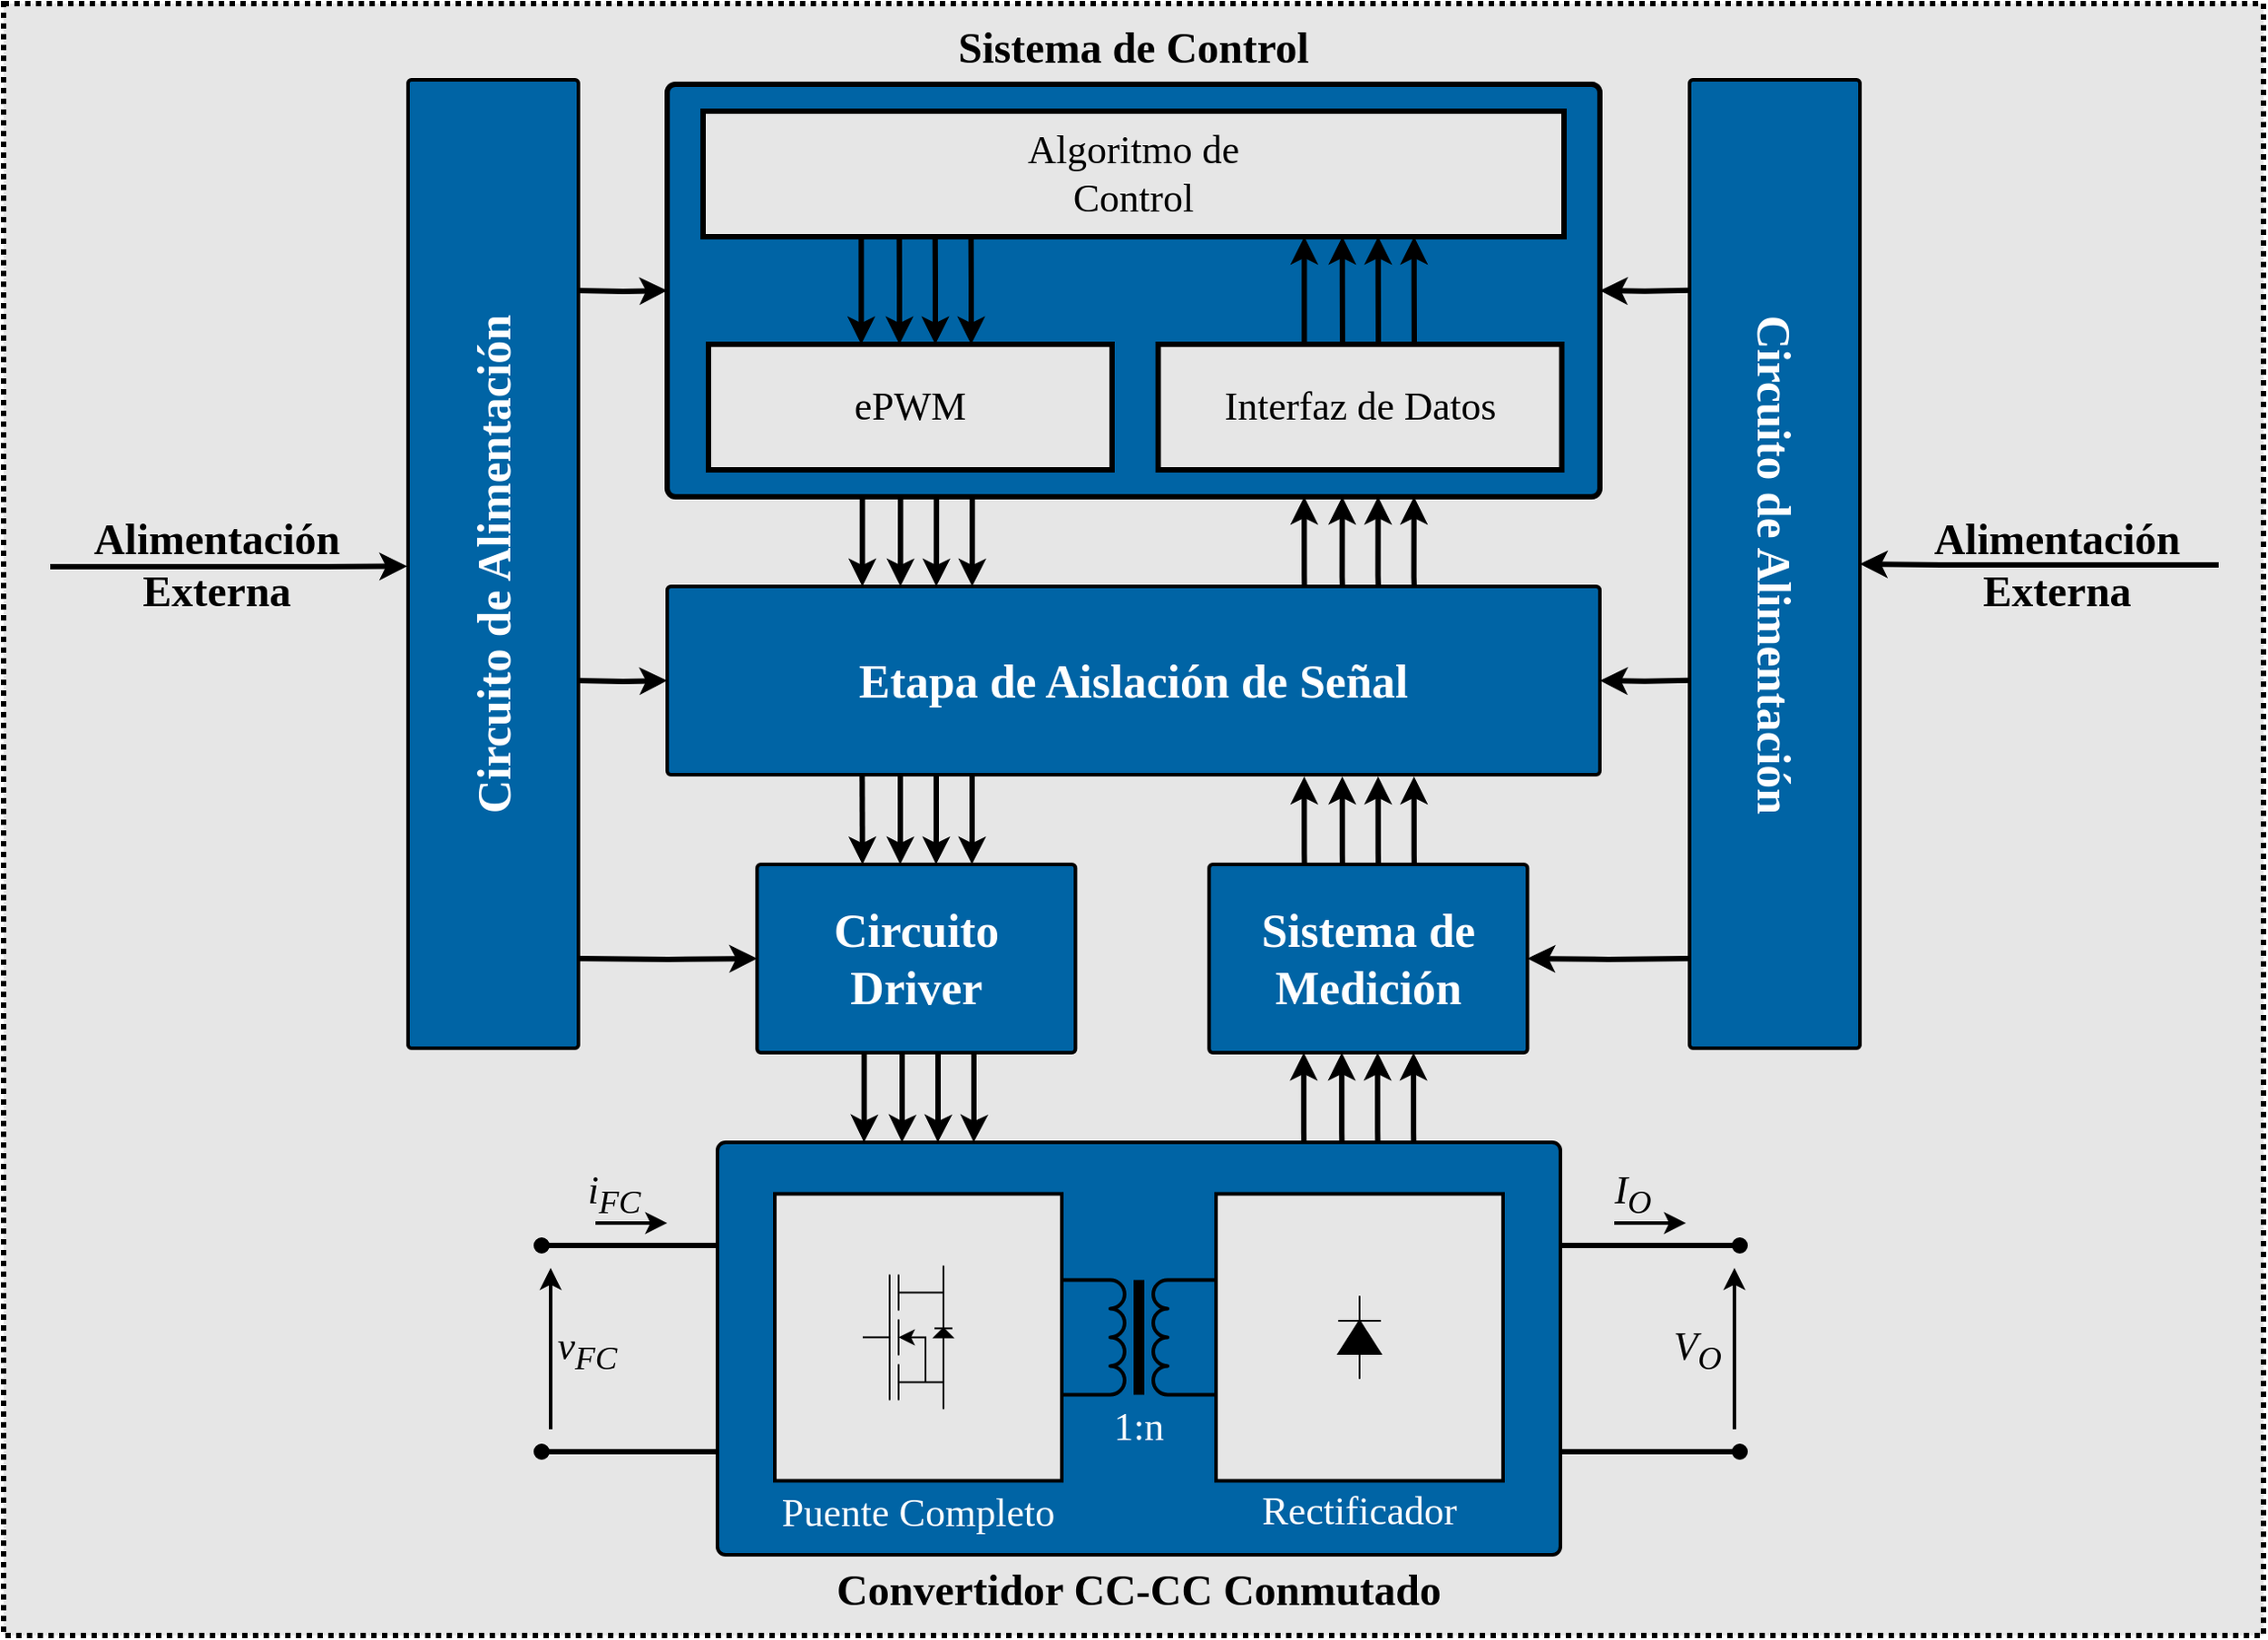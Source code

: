 <mxfile version="20.2.8" type="device"><diagram name="Page-1" id="90a13364-a465-7bf4-72fc-28e22215d7a0"><mxGraphModel dx="1673" dy="-728.5" grid="1" gridSize="5" guides="1" tooltips="1" connect="1" arrows="1" fold="1" page="1" pageScale="1.5" pageWidth="1654" pageHeight="1169" background="none" math="0" shadow="0"><root><mxCell id="0" style=";html=1;"/><mxCell id="1" style=";html=1;" parent="0"/><mxCell id="OMc4kfVlx4QcvpjEeBmB-1" value="" style="rounded=0;whiteSpace=wrap;html=1;shadow=0;fontFamily=CMU Serif;fontSize=18;fontColor=#000000;strokeColor=#000000;strokeWidth=3;fillColor=#E6E6E6;dashed=1;dashPattern=1 1;" vertex="1" parent="1"><mxGeometry x="820" y="2465" width="1260" height="910" as="geometry"/></mxCell><mxCell id="BAVr80Goyvq46iuo-Lnr-151" style="edgeStyle=orthogonalEdgeStyle;rounded=0;orthogonalLoop=1;jettySize=auto;html=1;exitX=0.5;exitY=1;exitDx=0;exitDy=0;strokeWidth=3;endArrow=none;endFill=0;startArrow=classic;startFill=1;" parent="1" edge="1"><mxGeometry relative="1" as="geometry"><mxPoint x="1566.47" y="2945.0" as="targetPoint"/><mxPoint x="1566.36" y="2896" as="sourcePoint"/><Array as="points"><mxPoint x="1566.36" y="2939.81"/><mxPoint x="1566.36" y="2939.81"/></Array></mxGeometry></mxCell><mxCell id="BAVr80Goyvq46iuo-Lnr-152" style="edgeStyle=orthogonalEdgeStyle;rounded=0;orthogonalLoop=1;jettySize=auto;html=1;exitX=0.5;exitY=1;exitDx=0;exitDy=0;strokeWidth=3;endArrow=none;endFill=0;startArrow=classic;startFill=1;" parent="1" edge="1"><mxGeometry relative="1" as="geometry"><mxPoint x="1606.47" y="2945.0" as="targetPoint"/><mxPoint x="1606.36" y="2896" as="sourcePoint"/><Array as="points"><mxPoint x="1606.36" y="2939.81"/><mxPoint x="1606.36" y="2939.81"/></Array></mxGeometry></mxCell><mxCell id="BAVr80Goyvq46iuo-Lnr-153" style="edgeStyle=orthogonalEdgeStyle;rounded=0;orthogonalLoop=1;jettySize=auto;html=1;exitX=0.5;exitY=1;exitDx=0;exitDy=0;strokeWidth=3;endArrow=none;endFill=0;startArrow=classic;startFill=1;" parent="1" edge="1"><mxGeometry relative="1" as="geometry"><mxPoint x="1586.47" y="2945.0" as="targetPoint"/><mxPoint x="1586.36" y="2896" as="sourcePoint"/><Array as="points"><mxPoint x="1586.36" y="2939"/><mxPoint x="1586.36" y="2939"/></Array></mxGeometry></mxCell><mxCell id="BAVr80Goyvq46iuo-Lnr-154" style="edgeStyle=orthogonalEdgeStyle;rounded=0;orthogonalLoop=1;jettySize=auto;html=1;exitX=0.5;exitY=1;exitDx=0;exitDy=0;strokeWidth=3;endArrow=none;endFill=0;startArrow=classic;startFill=1;" parent="1" edge="1"><mxGeometry relative="1" as="geometry"><mxPoint x="1545.277" y="2944" as="targetPoint"/><mxPoint x="1545.167" y="2896" as="sourcePoint"/><Array as="points"><mxPoint x="1545.167" y="2939"/><mxPoint x="1545.167" y="2939"/></Array></mxGeometry></mxCell><mxCell id="BAVr80Goyvq46iuo-Lnr-183" style="edgeStyle=orthogonalEdgeStyle;rounded=0;orthogonalLoop=1;jettySize=auto;html=1;exitX=0;exitY=0.25;exitDx=0;exitDy=0;strokeColor=#000000;strokeWidth=3;fontColor=#FFFFFF;startArrow=none;startFill=0;endArrow=oval;endFill=1;" parent="1" source="BAVr80Goyvq46iuo-Lnr-72" edge="1"><mxGeometry relative="1" as="geometry"><mxPoint x="1120" y="3157.5" as="targetPoint"/></mxGeometry></mxCell><mxCell id="BAVr80Goyvq46iuo-Lnr-184" style="edgeStyle=orthogonalEdgeStyle;rounded=0;orthogonalLoop=1;jettySize=auto;html=1;exitX=0;exitY=0.75;exitDx=0;exitDy=0;strokeColor=#000000;strokeWidth=3;fontColor=#FFFFFF;startArrow=none;startFill=0;endArrow=oval;endFill=1;" parent="1" source="BAVr80Goyvq46iuo-Lnr-72" edge="1"><mxGeometry relative="1" as="geometry"><mxPoint x="1120" y="3272.5" as="targetPoint"/></mxGeometry></mxCell><mxCell id="BAVr80Goyvq46iuo-Lnr-190" style="edgeStyle=orthogonalEdgeStyle;rounded=0;orthogonalLoop=1;jettySize=auto;html=1;exitX=1;exitY=0.25;exitDx=0;exitDy=0;strokeColor=#000000;strokeWidth=3;fontColor=#FFFFFF;startArrow=none;startFill=0;endArrow=oval;endFill=1;" parent="1" source="BAVr80Goyvq46iuo-Lnr-72" edge="1"><mxGeometry relative="1" as="geometry"><mxPoint x="1788" y="3157.5" as="targetPoint"/></mxGeometry></mxCell><mxCell id="BAVr80Goyvq46iuo-Lnr-191" style="edgeStyle=orthogonalEdgeStyle;rounded=0;orthogonalLoop=1;jettySize=auto;html=1;exitX=1;exitY=0.75;exitDx=0;exitDy=0;strokeColor=#000000;strokeWidth=3;fontColor=#FFFFFF;startArrow=none;startFill=0;endArrow=oval;endFill=1;" parent="1" source="BAVr80Goyvq46iuo-Lnr-72" edge="1"><mxGeometry relative="1" as="geometry"><mxPoint x="1788" y="3272.5" as="targetPoint"/></mxGeometry></mxCell><mxCell id="BAVr80Goyvq46iuo-Lnr-72" value="" style="rounded=1;whiteSpace=wrap;html=1;fontFamily=CMU Serif Extra;glass=0;sketch=0;shadow=0;strokeWidth=2;arcSize=2;fillColor=#0064a5;connectable=1;" parent="1" vertex="1"><mxGeometry x="1218" y="3100" width="470" height="230" as="geometry"/></mxCell><mxCell id="BAVr80Goyvq46iuo-Lnr-75" value="&lt;font color=&quot;#ffffff&quot; style=&quot;font-size: 22px;&quot;&gt;Rectificador&lt;/font&gt;" style="text;html=1;strokeColor=none;fillColor=none;align=center;verticalAlign=middle;whiteSpace=wrap;rounded=0;fontFamily=Montserrat;fontSize=18;fontStyle=0" parent="1" vertex="1"><mxGeometry x="1506" y="3292.01" width="140" height="27.99" as="geometry"/></mxCell><mxCell id="BAVr80Goyvq46iuo-Lnr-90" value="" style="group;strokeWidth=2;" parent="1" vertex="1" connectable="0"><mxGeometry x="1422.995" y="3176.725" width="60.01" height="64" as="geometry"/></mxCell><mxCell id="BAVr80Goyvq46iuo-Lnr-91" value="" style="pointerEvents=1;verticalLabelPosition=bottom;shadow=0;dashed=0;align=center;html=1;verticalAlign=top;shape=mxgraph.electrical.inductors.transformer_1;fillColor=none;rotation=90;strokeWidth=2;strokeColor=#000000;" parent="BAVr80Goyvq46iuo-Lnr-90" vertex="1"><mxGeometry x="-1.995" y="1.995" width="64" height="60.01" as="geometry"/></mxCell><mxCell id="BAVr80Goyvq46iuo-Lnr-92" value="" style="endArrow=none;html=1;rounded=0;fontFamily=CMU Serif;fontSize=18;fontColor=#E6E6E6;strokeColor=#000000;strokeWidth=2;exitX=0;exitY=0;exitDx=0;exitDy=0;exitPerimeter=0;entryX=0.002;entryY=0.3;entryDx=0;entryDy=0;entryPerimeter=0;" parent="1" source="BAVr80Goyvq46iuo-Lnr-91" target="BAVr80Goyvq46iuo-Lnr-74" edge="1"><mxGeometry width="50" height="50" relative="1" as="geometry"><mxPoint x="1441" y="3243.72" as="sourcePoint"/><mxPoint x="1491" y="3193.72" as="targetPoint"/></mxGeometry></mxCell><mxCell id="BAVr80Goyvq46iuo-Lnr-93" value="" style="endArrow=none;html=1;rounded=0;fontFamily=CMU Serif;fontSize=18;fontColor=#E6E6E6;strokeColor=#000000;strokeWidth=2;exitX=1;exitY=0;exitDx=0;exitDy=0;exitPerimeter=0;entryX=0.001;entryY=0.7;entryDx=0;entryDy=0;entryPerimeter=0;" parent="1" source="BAVr80Goyvq46iuo-Lnr-91" target="BAVr80Goyvq46iuo-Lnr-74" edge="1"><mxGeometry width="50" height="50" relative="1" as="geometry"><mxPoint x="1441" y="3243.72" as="sourcePoint"/><mxPoint x="1491" y="3193.72" as="targetPoint"/></mxGeometry></mxCell><mxCell id="BAVr80Goyvq46iuo-Lnr-94" value="&lt;font style=&quot;font-size: 24px;&quot;&gt;Convertidor CC-CC Conmutado&lt;/font&gt;" style="text;html=1;strokeColor=none;fillColor=none;align=center;verticalAlign=middle;whiteSpace=wrap;rounded=0;fontFamily=Montserrat;fontSize=20;fontStyle=1" parent="1" vertex="1"><mxGeometry x="1250.81" y="3335" width="404.37" height="30" as="geometry"/></mxCell><mxCell id="BAVr80Goyvq46iuo-Lnr-95" value="&lt;font color=&quot;#ffffff&quot; style=&quot;font-size: 22px;&quot;&gt;Puente Completo&lt;/font&gt;" style="text;html=1;strokeColor=none;fillColor=none;align=center;verticalAlign=middle;whiteSpace=wrap;rounded=0;fontFamily=Montserrat;fontSize=18;" parent="1" vertex="1"><mxGeometry x="1231.25" y="3293.53" width="197.5" height="26.47" as="geometry"/></mxCell><mxCell id="BAVr80Goyvq46iuo-Lnr-98" value="&lt;font color=&quot;#ffffff&quot; style=&quot;font-size: 22px;&quot;&gt;1:n&lt;/font&gt;" style="text;html=1;strokeColor=none;fillColor=none;align=center;verticalAlign=middle;whiteSpace=wrap;rounded=0;fontFamily=Montserrat;" parent="1" vertex="1"><mxGeometry x="1423" y="3243.72" width="60" height="30" as="geometry"/></mxCell><mxCell id="BAVr80Goyvq46iuo-Lnr-214" style="edgeStyle=orthogonalEdgeStyle;rounded=0;orthogonalLoop=1;jettySize=auto;html=1;exitX=0;exitY=0.5;exitDx=0;exitDy=0;strokeColor=#000000;strokeWidth=3;fontColor=#FFFFFF;startArrow=none;startFill=0;endArrow=classic;endFill=1;entryX=0;entryY=0.5;entryDx=0;entryDy=0;" parent="1" target="BAVr80Goyvq46iuo-Lnr-99" edge="1"><mxGeometry relative="1" as="geometry"><mxPoint x="1140" y="2997.5" as="sourcePoint"/></mxGeometry></mxCell><mxCell id="BAVr80Goyvq46iuo-Lnr-99" value="&lt;font color=&quot;#ffffff&quot;&gt;&lt;span style=&quot;font-size: 26px;&quot;&gt;&lt;b&gt;Circuito&lt;br&gt;Driver&lt;br&gt;&lt;/b&gt;&lt;/span&gt;&lt;/font&gt;" style="rounded=1;whiteSpace=wrap;html=1;fontFamily=Montserrat;glass=0;sketch=0;shadow=0;strokeWidth=2;arcSize=2;fillColor=#0064a5;connectable=1;" parent="1" vertex="1"><mxGeometry x="1240.13" y="2945" width="177.5" height="105" as="geometry"/></mxCell><mxCell id="BAVr80Goyvq46iuo-Lnr-120" style="edgeStyle=orthogonalEdgeStyle;rounded=0;orthogonalLoop=1;jettySize=auto;html=1;strokeWidth=3;endArrow=classic;endFill=1;startArrow=none;startFill=0;" parent="1" edge="1"><mxGeometry relative="1" as="geometry"><mxPoint x="1298.81" y="2790" as="targetPoint"/><mxPoint x="1298.81" y="2740" as="sourcePoint"/><Array as="points"><mxPoint x="1298.81" y="2740"/><mxPoint x="1298.81" y="2861"/></Array></mxGeometry></mxCell><mxCell id="BAVr80Goyvq46iuo-Lnr-211" style="edgeStyle=orthogonalEdgeStyle;rounded=0;orthogonalLoop=1;jettySize=auto;html=1;exitX=1;exitY=0.5;exitDx=0;exitDy=0;strokeColor=#000000;strokeWidth=3;fontColor=#FFFFFF;startArrow=none;startFill=0;endArrow=classic;endFill=1;entryX=1;entryY=0.5;entryDx=0;entryDy=0;" parent="1" target="BAVr80Goyvq46iuo-Lnr-100" edge="1"><mxGeometry relative="1" as="geometry"><mxPoint x="1760" y="2624.877" as="sourcePoint"/></mxGeometry></mxCell><mxCell id="BAVr80Goyvq46iuo-Lnr-216" style="edgeStyle=orthogonalEdgeStyle;rounded=0;orthogonalLoop=1;jettySize=auto;html=1;exitX=0;exitY=0.5;exitDx=0;exitDy=0;strokeColor=#000000;strokeWidth=3;fontColor=#FFFFFF;startArrow=none;startFill=0;endArrow=classic;endFill=1;entryX=0;entryY=0.5;entryDx=0;entryDy=0;" parent="1" target="BAVr80Goyvq46iuo-Lnr-100" edge="1"><mxGeometry relative="1" as="geometry"><mxPoint x="1140" y="2625" as="sourcePoint"/></mxGeometry></mxCell><mxCell id="BAVr80Goyvq46iuo-Lnr-100" value="" style="rounded=1;whiteSpace=wrap;html=1;shadow=0;fontFamily=CMU Serif;fontSize=18;fontColor=#000000;strokeColor=#000000;strokeWidth=3;fillColor=#0064A5;arcSize=2;connectable=1;" parent="1" vertex="1"><mxGeometry x="1190" y="2510" width="520" height="230" as="geometry"/></mxCell><mxCell id="BAVr80Goyvq46iuo-Lnr-102" value="&lt;font style=&quot;font-size: 22px;&quot;&gt;Algoritmo de&lt;br&gt;Control&lt;/font&gt;" style="rounded=0;whiteSpace=wrap;html=1;shadow=0;fontFamily=Montserrat;fontSize=18;fontColor=#000000;strokeColor=#000000;strokeWidth=3;fillColor=#E6E6E6;connectable=0;" parent="1" vertex="1"><mxGeometry x="1210" y="2525" width="480" height="70" as="geometry"/></mxCell><mxCell id="BAVr80Goyvq46iuo-Lnr-104" value="&lt;span style=&quot;font-size: 22px;&quot;&gt;Interfaz de Datos&lt;/span&gt;" style="rounded=0;whiteSpace=wrap;html=1;shadow=0;fontFamily=Montserrat;fontSize=18;fontColor=#000000;strokeColor=#000000;strokeWidth=3;fillColor=#E6E6E6;connectable=0;" parent="1" vertex="1"><mxGeometry x="1463.75" y="2655" width="225" height="70" as="geometry"/></mxCell><mxCell id="BAVr80Goyvq46iuo-Lnr-106" value="&lt;font style=&quot;font-size: 22px;&quot;&gt;ePWM&lt;/font&gt;" style="rounded=0;whiteSpace=wrap;html=1;shadow=0;fontFamily=Montserrat;fontSize=18;fontColor=#000000;strokeColor=#000000;strokeWidth=3;fillColor=#E6E6E6;connectable=0;" parent="1" vertex="1"><mxGeometry x="1213" y="2655" width="225" height="70" as="geometry"/></mxCell><mxCell id="BAVr80Goyvq46iuo-Lnr-107" value="&lt;font style=&quot;font-size: 24px;&quot;&gt;Sistema de Control&lt;/font&gt;" style="text;html=1;strokeColor=none;fillColor=none;align=center;verticalAlign=middle;whiteSpace=wrap;rounded=0;fontFamily=Montserrat;fontSize=20;fontStyle=1" parent="1" vertex="1"><mxGeometry x="1321.81" y="2475" width="256.38" height="30" as="geometry"/></mxCell><mxCell id="BAVr80Goyvq46iuo-Lnr-210" style="edgeStyle=orthogonalEdgeStyle;rounded=0;orthogonalLoop=1;jettySize=auto;html=1;exitX=1;exitY=0.5;exitDx=0;exitDy=0;strokeColor=#000000;strokeWidth=3;fontColor=#FFFFFF;startArrow=none;startFill=0;endArrow=classic;endFill=1;entryX=1;entryY=0.5;entryDx=0;entryDy=0;" parent="1" target="BAVr80Goyvq46iuo-Lnr-117" edge="1"><mxGeometry relative="1" as="geometry"><mxPoint x="1760" y="2842.421" as="sourcePoint"/></mxGeometry></mxCell><mxCell id="BAVr80Goyvq46iuo-Lnr-215" style="edgeStyle=orthogonalEdgeStyle;rounded=0;orthogonalLoop=1;jettySize=auto;html=1;exitX=0;exitY=0.5;exitDx=0;exitDy=0;strokeColor=#000000;strokeWidth=3;fontColor=#FFFFFF;startArrow=none;startFill=0;endArrow=classic;endFill=1;entryX=0;entryY=0.5;entryDx=0;entryDy=0;" parent="1" target="BAVr80Goyvq46iuo-Lnr-117" edge="1"><mxGeometry relative="1" as="geometry"><mxPoint x="1140" y="2842.5" as="sourcePoint"/></mxGeometry></mxCell><mxCell id="BAVr80Goyvq46iuo-Lnr-117" value="&lt;font color=&quot;#ffffff&quot;&gt;&lt;span style=&quot;font-size: 26px;&quot;&gt;&lt;b&gt;Etapa de Aislación de Señal&lt;br&gt;&lt;/b&gt;&lt;/span&gt;&lt;/font&gt;" style="rounded=1;whiteSpace=wrap;html=1;fontFamily=Montserrat;glass=0;sketch=0;shadow=0;strokeWidth=2;arcSize=2;fillColor=#0064a5;connectable=1;" parent="1" vertex="1"><mxGeometry x="1190" y="2790" width="520" height="105" as="geometry"/></mxCell><mxCell id="BAVr80Goyvq46iuo-Lnr-122" style="edgeStyle=orthogonalEdgeStyle;rounded=0;orthogonalLoop=1;jettySize=auto;html=1;exitX=0.5;exitY=1;exitDx=0;exitDy=0;strokeWidth=3;endArrow=classic;endFill=1;" parent="1" edge="1"><mxGeometry relative="1" as="geometry"><mxPoint x="1319.999" y="2790" as="targetPoint"/><mxPoint x="1320.11" y="2740" as="sourcePoint"/><Array as="points"><mxPoint x="1320.11" y="2773"/><mxPoint x="1320.11" y="2773"/></Array></mxGeometry></mxCell><mxCell id="BAVr80Goyvq46iuo-Lnr-123" style="edgeStyle=orthogonalEdgeStyle;rounded=0;orthogonalLoop=1;jettySize=auto;html=1;exitX=0.5;exitY=1;exitDx=0;exitDy=0;strokeWidth=3;endArrow=classic;endFill=1;" parent="1" edge="1"><mxGeometry relative="1" as="geometry"><mxPoint x="1339.999" y="2790" as="targetPoint"/><mxPoint x="1340.11" y="2740" as="sourcePoint"/><Array as="points"><mxPoint x="1340.11" y="2773"/><mxPoint x="1340.11" y="2773"/></Array></mxGeometry></mxCell><mxCell id="BAVr80Goyvq46iuo-Lnr-124" style="edgeStyle=orthogonalEdgeStyle;rounded=0;orthogonalLoop=1;jettySize=auto;html=1;exitX=0.5;exitY=1;exitDx=0;exitDy=0;strokeWidth=3;endArrow=classic;endFill=1;" parent="1" edge="1"><mxGeometry relative="1" as="geometry"><mxPoint x="1359.999" y="2790" as="targetPoint"/><mxPoint x="1360.11" y="2740" as="sourcePoint"/><Array as="points"><mxPoint x="1360.11" y="2773"/><mxPoint x="1360.11" y="2773"/></Array></mxGeometry></mxCell><mxCell id="BAVr80Goyvq46iuo-Lnr-133" style="edgeStyle=orthogonalEdgeStyle;rounded=0;orthogonalLoop=1;jettySize=auto;html=1;strokeWidth=3;endArrow=classic;endFill=1;startArrow=none;startFill=0;" parent="1" edge="1"><mxGeometry relative="1" as="geometry"><mxPoint x="1298.88" y="2945" as="targetPoint"/><mxPoint x="1298.69" y="2895" as="sourcePoint"/><Array as="points"><mxPoint x="1298.69" y="2895"/><mxPoint x="1298.69" y="3016"/></Array></mxGeometry></mxCell><mxCell id="BAVr80Goyvq46iuo-Lnr-134" style="edgeStyle=orthogonalEdgeStyle;rounded=0;orthogonalLoop=1;jettySize=auto;html=1;exitX=0.5;exitY=1;exitDx=0;exitDy=0;strokeWidth=3;endArrow=classic;endFill=1;" parent="1" edge="1"><mxGeometry relative="1" as="geometry"><mxPoint x="1319.88" y="2945" as="targetPoint"/><mxPoint x="1319.99" y="2895" as="sourcePoint"/><Array as="points"><mxPoint x="1319.99" y="2928"/><mxPoint x="1319.99" y="2928"/></Array></mxGeometry></mxCell><mxCell id="BAVr80Goyvq46iuo-Lnr-135" style="edgeStyle=orthogonalEdgeStyle;rounded=0;orthogonalLoop=1;jettySize=auto;html=1;exitX=0.5;exitY=1;exitDx=0;exitDy=0;strokeWidth=3;endArrow=classic;endFill=1;" parent="1" edge="1"><mxGeometry relative="1" as="geometry"><mxPoint x="1339.88" y="2945" as="targetPoint"/><mxPoint x="1339.99" y="2895" as="sourcePoint"/><Array as="points"><mxPoint x="1339.99" y="2928"/><mxPoint x="1339.99" y="2928"/></Array></mxGeometry></mxCell><mxCell id="BAVr80Goyvq46iuo-Lnr-136" style="edgeStyle=orthogonalEdgeStyle;rounded=0;orthogonalLoop=1;jettySize=auto;html=1;exitX=0.5;exitY=1;exitDx=0;exitDy=0;strokeWidth=3;endArrow=classic;endFill=1;" parent="1" edge="1"><mxGeometry relative="1" as="geometry"><mxPoint x="1359.88" y="2945" as="targetPoint"/><mxPoint x="1359.99" y="2895" as="sourcePoint"/><Array as="points"><mxPoint x="1359.99" y="2928"/><mxPoint x="1359.99" y="2928"/></Array></mxGeometry></mxCell><mxCell id="BAVr80Goyvq46iuo-Lnr-212" style="edgeStyle=orthogonalEdgeStyle;rounded=0;orthogonalLoop=1;jettySize=auto;html=1;strokeColor=#000000;strokeWidth=3;fontColor=#FFFFFF;startArrow=none;startFill=0;endArrow=classic;endFill=1;" parent="1" target="BAVr80Goyvq46iuo-Lnr-137" edge="1"><mxGeometry relative="1" as="geometry"><mxPoint x="1760" y="2997.5" as="sourcePoint"/></mxGeometry></mxCell><mxCell id="BAVr80Goyvq46iuo-Lnr-137" value="&lt;font color=&quot;#ffffff&quot;&gt;&lt;span style=&quot;font-size: 26px;&quot;&gt;&lt;b&gt;Sistema de&lt;br&gt;Medición&lt;br&gt;&lt;/b&gt;&lt;/span&gt;&lt;/font&gt;" style="rounded=1;whiteSpace=wrap;html=1;fontFamily=Montserrat;glass=0;sketch=0;shadow=0;strokeWidth=2;arcSize=2;fillColor=#0064a5;connectable=1;" parent="1" vertex="1"><mxGeometry x="1492.14" y="2945" width="177.5" height="105" as="geometry"/></mxCell><mxCell id="BAVr80Goyvq46iuo-Lnr-139" style="edgeStyle=orthogonalEdgeStyle;rounded=0;orthogonalLoop=1;jettySize=auto;html=1;exitX=0.5;exitY=1;exitDx=0;exitDy=0;strokeWidth=3;endArrow=classic;endFill=1;" parent="1" edge="1"><mxGeometry relative="1" as="geometry"><mxPoint x="1320.88" y="3100" as="targetPoint"/><mxPoint x="1320.99" y="3050" as="sourcePoint"/><Array as="points"><mxPoint x="1320.99" y="3093.81"/><mxPoint x="1320.99" y="3093.81"/></Array></mxGeometry></mxCell><mxCell id="BAVr80Goyvq46iuo-Lnr-141" style="edgeStyle=orthogonalEdgeStyle;rounded=0;orthogonalLoop=1;jettySize=auto;html=1;exitX=0.5;exitY=1;exitDx=0;exitDy=0;strokeWidth=3;endArrow=classic;endFill=1;" parent="1" edge="1"><mxGeometry relative="1" as="geometry"><mxPoint x="1360.88" y="3100" as="targetPoint"/><mxPoint x="1360.99" y="3050" as="sourcePoint"/><Array as="points"><mxPoint x="1360.99" y="3093.81"/><mxPoint x="1360.99" y="3093.81"/></Array></mxGeometry></mxCell><mxCell id="BAVr80Goyvq46iuo-Lnr-142" style="edgeStyle=orthogonalEdgeStyle;rounded=0;orthogonalLoop=1;jettySize=auto;html=1;exitX=0.5;exitY=1;exitDx=0;exitDy=0;strokeWidth=3;endArrow=classic;endFill=1;" parent="1" edge="1"><mxGeometry relative="1" as="geometry"><mxPoint x="1340.88" y="3100" as="targetPoint"/><mxPoint x="1340.99" y="3050" as="sourcePoint"/><Array as="points"><mxPoint x="1340.99" y="3093"/><mxPoint x="1340.99" y="3093"/></Array></mxGeometry></mxCell><mxCell id="BAVr80Goyvq46iuo-Lnr-143" style="edgeStyle=orthogonalEdgeStyle;rounded=0;orthogonalLoop=1;jettySize=auto;html=1;exitX=0.5;exitY=1;exitDx=0;exitDy=0;strokeWidth=3;endArrow=classic;endFill=1;" parent="1" edge="1"><mxGeometry relative="1" as="geometry"><mxPoint x="1299.69" y="3100" as="targetPoint"/><mxPoint x="1299.8" y="3050" as="sourcePoint"/><Array as="points"><mxPoint x="1299.8" y="3093"/><mxPoint x="1299.8" y="3093"/></Array></mxGeometry></mxCell><mxCell id="BAVr80Goyvq46iuo-Lnr-217" style="edgeStyle=orthogonalEdgeStyle;rounded=0;orthogonalLoop=1;jettySize=auto;html=1;strokeColor=#000000;strokeWidth=3;fontColor=#FFFFFF;startArrow=none;startFill=0;endArrow=classic;endFill=1;entryX=0.5;entryY=0;entryDx=0;entryDy=0;" parent="1" target="BAVr80Goyvq46iuo-Lnr-144" edge="1"><mxGeometry relative="1" as="geometry"><mxPoint x="2055" y="2778" as="sourcePoint"/><Array as="points"><mxPoint x="1900" y="2778"/></Array></mxGeometry></mxCell><mxCell id="BAVr80Goyvq46iuo-Lnr-144" value="&lt;font color=&quot;#ffffff&quot;&gt;&lt;span style=&quot;font-size: 26px;&quot;&gt;&lt;b&gt;Circuito de Alimentación&lt;br&gt;&lt;/b&gt;&lt;/span&gt;&lt;/font&gt;" style="rounded=1;whiteSpace=wrap;html=1;fontFamily=Montserrat;glass=0;sketch=0;shadow=0;strokeWidth=2;arcSize=2;fillColor=#0064a5;connectable=1;direction=east;rotation=90;" parent="1" vertex="1"><mxGeometry x="1537.5" y="2730" width="540" height="95" as="geometry"/></mxCell><mxCell id="BAVr80Goyvq46iuo-Lnr-147" style="edgeStyle=orthogonalEdgeStyle;rounded=0;orthogonalLoop=1;jettySize=auto;html=1;exitX=0.5;exitY=1;exitDx=0;exitDy=0;strokeWidth=3;endArrow=none;endFill=0;startArrow=classic;startFill=1;" parent="1" edge="1"><mxGeometry relative="1" as="geometry"><mxPoint x="1566.19" y="3100" as="targetPoint"/><mxPoint x="1566.08" y="3050" as="sourcePoint"/><Array as="points"><mxPoint x="1566.08" y="3094.81"/><mxPoint x="1566.08" y="3094.81"/></Array></mxGeometry></mxCell><mxCell id="BAVr80Goyvq46iuo-Lnr-148" style="edgeStyle=orthogonalEdgeStyle;rounded=0;orthogonalLoop=1;jettySize=auto;html=1;exitX=0.5;exitY=1;exitDx=0;exitDy=0;strokeWidth=3;endArrow=none;endFill=0;startArrow=classic;startFill=1;" parent="1" edge="1"><mxGeometry relative="1" as="geometry"><mxPoint x="1606.19" y="3100" as="targetPoint"/><mxPoint x="1606.08" y="3050" as="sourcePoint"/><Array as="points"><mxPoint x="1606.08" y="3094.81"/><mxPoint x="1606.08" y="3094.81"/></Array></mxGeometry></mxCell><mxCell id="BAVr80Goyvq46iuo-Lnr-149" style="edgeStyle=orthogonalEdgeStyle;rounded=0;orthogonalLoop=1;jettySize=auto;html=1;exitX=0.5;exitY=1;exitDx=0;exitDy=0;strokeWidth=3;endArrow=none;endFill=0;startArrow=classic;startFill=1;" parent="1" edge="1"><mxGeometry relative="1" as="geometry"><mxPoint x="1586.19" y="3100" as="targetPoint"/><mxPoint x="1586.08" y="3050" as="sourcePoint"/><Array as="points"><mxPoint x="1586.08" y="3094"/><mxPoint x="1586.08" y="3094"/></Array></mxGeometry></mxCell><mxCell id="BAVr80Goyvq46iuo-Lnr-150" style="edgeStyle=orthogonalEdgeStyle;rounded=0;orthogonalLoop=1;jettySize=auto;html=1;exitX=0.5;exitY=1;exitDx=0;exitDy=0;strokeWidth=3;endArrow=none;endFill=0;startArrow=classic;startFill=1;" parent="1" edge="1"><mxGeometry relative="1" as="geometry"><mxPoint x="1544.997" y="3100" as="targetPoint"/><mxPoint x="1544.887" y="3050" as="sourcePoint"/><Array as="points"><mxPoint x="1544.887" y="3094"/><mxPoint x="1544.887" y="3094"/></Array></mxGeometry></mxCell><mxCell id="BAVr80Goyvq46iuo-Lnr-155" style="edgeStyle=orthogonalEdgeStyle;rounded=0;orthogonalLoop=1;jettySize=auto;html=1;exitX=0.5;exitY=1;exitDx=0;exitDy=0;strokeWidth=3;endArrow=none;endFill=0;startArrow=classic;startFill=1;" parent="1" edge="1"><mxGeometry relative="1" as="geometry"><mxPoint x="1566.46" y="2790.0" as="targetPoint"/><mxPoint x="1566.35" y="2740" as="sourcePoint"/><Array as="points"><mxPoint x="1566.35" y="2784.81"/><mxPoint x="1566.35" y="2784.81"/></Array></mxGeometry></mxCell><mxCell id="BAVr80Goyvq46iuo-Lnr-156" style="edgeStyle=orthogonalEdgeStyle;rounded=0;orthogonalLoop=1;jettySize=auto;html=1;exitX=0.5;exitY=1;exitDx=0;exitDy=0;strokeWidth=3;endArrow=none;endFill=0;startArrow=classic;startFill=1;" parent="1" edge="1"><mxGeometry relative="1" as="geometry"><mxPoint x="1606.46" y="2790.0" as="targetPoint"/><mxPoint x="1606.35" y="2740" as="sourcePoint"/><Array as="points"><mxPoint x="1606.35" y="2784.81"/><mxPoint x="1606.35" y="2784.81"/></Array></mxGeometry></mxCell><mxCell id="BAVr80Goyvq46iuo-Lnr-157" style="edgeStyle=orthogonalEdgeStyle;rounded=0;orthogonalLoop=1;jettySize=auto;html=1;exitX=0.5;exitY=1;exitDx=0;exitDy=0;strokeWidth=3;endArrow=none;endFill=0;startArrow=classic;startFill=1;" parent="1" edge="1"><mxGeometry relative="1" as="geometry"><mxPoint x="1586.46" y="2790.0" as="targetPoint"/><mxPoint x="1586.35" y="2740" as="sourcePoint"/><Array as="points"><mxPoint x="1586.35" y="2784"/><mxPoint x="1586.35" y="2784"/></Array></mxGeometry></mxCell><mxCell id="BAVr80Goyvq46iuo-Lnr-158" style="edgeStyle=orthogonalEdgeStyle;rounded=0;orthogonalLoop=1;jettySize=auto;html=1;exitX=0.5;exitY=1;exitDx=0;exitDy=0;strokeWidth=3;endArrow=none;endFill=0;startArrow=classic;startFill=1;" parent="1" edge="1"><mxGeometry relative="1" as="geometry"><mxPoint x="1545.267" y="2790" as="targetPoint"/><mxPoint x="1545.157" y="2740" as="sourcePoint"/><Array as="points"><mxPoint x="1545.157" y="2784"/><mxPoint x="1545.157" y="2784"/></Array></mxGeometry></mxCell><mxCell id="BAVr80Goyvq46iuo-Lnr-171" style="edgeStyle=orthogonalEdgeStyle;rounded=0;orthogonalLoop=1;jettySize=auto;html=1;exitX=0.5;exitY=1;exitDx=0;exitDy=0;strokeWidth=3;endArrow=none;endFill=0;startArrow=classic;startFill=1;" parent="1" edge="1"><mxGeometry relative="1" as="geometry"><mxPoint x="1566.51" y="2655" as="targetPoint"/><mxPoint x="1566.4" y="2595" as="sourcePoint"/><Array as="points"><mxPoint x="1566.21" y="2620"/></Array></mxGeometry></mxCell><mxCell id="BAVr80Goyvq46iuo-Lnr-172" style="edgeStyle=orthogonalEdgeStyle;rounded=0;orthogonalLoop=1;jettySize=auto;html=1;exitX=0.5;exitY=1;exitDx=0;exitDy=0;strokeWidth=3;endArrow=none;endFill=0;startArrow=classic;startFill=1;" parent="1" edge="1"><mxGeometry relative="1" as="geometry"><mxPoint x="1606.51" y="2655" as="targetPoint"/><mxPoint x="1606.4" y="2595" as="sourcePoint"/><Array as="points"><mxPoint x="1606.21" y="2620"/></Array></mxGeometry></mxCell><mxCell id="BAVr80Goyvq46iuo-Lnr-173" style="edgeStyle=orthogonalEdgeStyle;rounded=0;orthogonalLoop=1;jettySize=auto;html=1;exitX=0.5;exitY=1;exitDx=0;exitDy=0;strokeWidth=3;endArrow=none;endFill=0;startArrow=classic;startFill=1;" parent="1" edge="1"><mxGeometry relative="1" as="geometry"><mxPoint x="1586.51" y="2655" as="targetPoint"/><mxPoint x="1586.4" y="2595" as="sourcePoint"/><Array as="points"><mxPoint x="1586.21" y="2620"/></Array></mxGeometry></mxCell><mxCell id="BAVr80Goyvq46iuo-Lnr-174" style="edgeStyle=orthogonalEdgeStyle;rounded=0;orthogonalLoop=1;jettySize=auto;html=1;exitX=0.5;exitY=1;exitDx=0;exitDy=0;strokeWidth=3;endArrow=none;endFill=0;startArrow=classic;startFill=1;" parent="1" edge="1"><mxGeometry relative="1" as="geometry"><mxPoint x="1545.21" y="2655" as="targetPoint"/><mxPoint x="1545.207" y="2595" as="sourcePoint"/><Array as="points"><mxPoint x="1545.21" y="2625"/><mxPoint x="1545.21" y="2625"/></Array></mxGeometry></mxCell><mxCell id="BAVr80Goyvq46iuo-Lnr-179" style="edgeStyle=orthogonalEdgeStyle;rounded=0;orthogonalLoop=1;jettySize=auto;html=1;exitX=0.5;exitY=1;exitDx=0;exitDy=0;strokeWidth=3;endArrow=none;endFill=0;startArrow=classic;startFill=1;" parent="1" edge="1"><mxGeometry relative="1" as="geometry"><mxPoint x="1319.38" y="2595" as="targetPoint"/><mxPoint x="1319.49" y="2655" as="sourcePoint"/><Array as="points"><mxPoint x="1319.19" y="2620"/></Array></mxGeometry></mxCell><mxCell id="BAVr80Goyvq46iuo-Lnr-180" style="edgeStyle=orthogonalEdgeStyle;rounded=0;orthogonalLoop=1;jettySize=auto;html=1;exitX=0.5;exitY=1;exitDx=0;exitDy=0;strokeWidth=3;endArrow=none;endFill=0;startArrow=classic;startFill=1;" parent="1" edge="1"><mxGeometry relative="1" as="geometry"><mxPoint x="1359.38" y="2595" as="targetPoint"/><mxPoint x="1359.49" y="2655" as="sourcePoint"/><Array as="points"><mxPoint x="1359.19" y="2620"/></Array></mxGeometry></mxCell><mxCell id="BAVr80Goyvq46iuo-Lnr-181" style="edgeStyle=orthogonalEdgeStyle;rounded=0;orthogonalLoop=1;jettySize=auto;html=1;exitX=0.5;exitY=1;exitDx=0;exitDy=0;strokeWidth=3;endArrow=none;endFill=0;startArrow=classic;startFill=1;" parent="1" edge="1"><mxGeometry relative="1" as="geometry"><mxPoint x="1339.38" y="2595" as="targetPoint"/><mxPoint x="1339.49" y="2655" as="sourcePoint"/><Array as="points"><mxPoint x="1339.19" y="2620"/></Array></mxGeometry></mxCell><mxCell id="BAVr80Goyvq46iuo-Lnr-182" style="edgeStyle=orthogonalEdgeStyle;rounded=0;orthogonalLoop=1;jettySize=auto;html=1;exitX=0.5;exitY=1;exitDx=0;exitDy=0;strokeWidth=3;endArrow=none;endFill=0;startArrow=classic;startFill=1;" parent="1" edge="1"><mxGeometry relative="1" as="geometry"><mxPoint x="1298.187" y="2595" as="targetPoint"/><mxPoint x="1298.19" y="2655" as="sourcePoint"/><Array as="points"><mxPoint x="1298.19" y="2625"/><mxPoint x="1298.19" y="2625"/></Array></mxGeometry></mxCell><mxCell id="BAVr80Goyvq46iuo-Lnr-74" value="" style="html=1;shadow=0;fontSize=18;fillColor=#E6E6E6;strokeColor=#000000;verticalAlign=bottom;rounded=0;strokeWidth=2;" parent="1" vertex="1"><mxGeometry x="1496" y="3128.73" width="160" height="160" as="geometry"/></mxCell><mxCell id="BAVr80Goyvq46iuo-Lnr-76" value="" style="pointerEvents=1;fillColor=strokeColor;verticalLabelPosition=bottom;shadow=0;dashed=0;align=center;html=1;verticalAlign=top;shape=mxgraph.electrical.diodes.diode;fontSize=20;rotation=-90;" parent="1" vertex="1"><mxGeometry x="1552.88" y="3196.86" width="46.25" height="23.75" as="geometry"/></mxCell><mxCell id="BAVr80Goyvq46iuo-Lnr-73" value="" style="html=1;shadow=0;fontSize=18;fillColor=#E6E6E6;strokeColor=#000000;verticalAlign=bottom;rounded=0;strokeWidth=2;" parent="1" vertex="1"><mxGeometry x="1250" y="3128.72" width="160" height="160" as="geometry"/></mxCell><mxCell id="BAVr80Goyvq46iuo-Lnr-77" value="" style="group" parent="1" vertex="1" connectable="0"><mxGeometry x="1299" y="3168.72" width="50" height="80" as="geometry"/></mxCell><mxCell id="BAVr80Goyvq46iuo-Lnr-78" value="" style="triangle;whiteSpace=wrap;html=1;rotation=-90;fillColor=#000000;strokeColor=#000000;" parent="BAVr80Goyvq46iuo-Lnr-77" vertex="1"><mxGeometry x="42.5" y="32.5" width="5" height="10" as="geometry"/></mxCell><mxCell id="BAVr80Goyvq46iuo-Lnr-79" value="" style="endArrow=none;html=1;rounded=0;strokeColor=#000000;" parent="BAVr80Goyvq46iuo-Lnr-77" edge="1"><mxGeometry width="50" height="50" relative="1" as="geometry"><mxPoint x="40" y="35" as="sourcePoint"/><mxPoint x="50" y="35" as="targetPoint"/></mxGeometry></mxCell><mxCell id="BAVr80Goyvq46iuo-Lnr-80" value="" style="endArrow=none;html=1;rounded=0;strokeColor=#000000;" parent="BAVr80Goyvq46iuo-Lnr-77" edge="1"><mxGeometry width="50" height="50" relative="1" as="geometry"><mxPoint x="45" y="35" as="sourcePoint"/><mxPoint x="45" as="targetPoint"/></mxGeometry></mxCell><mxCell id="BAVr80Goyvq46iuo-Lnr-81" value="" style="endArrow=none;html=1;rounded=0;strokeColor=#000000;" parent="BAVr80Goyvq46iuo-Lnr-77" edge="1"><mxGeometry width="50" height="50" relative="1" as="geometry"><mxPoint x="45" y="80" as="sourcePoint"/><mxPoint x="45" y="40" as="targetPoint"/></mxGeometry></mxCell><mxCell id="BAVr80Goyvq46iuo-Lnr-82" value="" style="endArrow=none;html=1;rounded=0;strokeColor=#000000;" parent="BAVr80Goyvq46iuo-Lnr-77" edge="1"><mxGeometry width="50" height="50" relative="1" as="geometry"><mxPoint x="15" y="75" as="sourcePoint"/><mxPoint x="15" y="5" as="targetPoint"/></mxGeometry></mxCell><mxCell id="BAVr80Goyvq46iuo-Lnr-83" value="" style="endArrow=none;html=1;rounded=0;strokeColor=#000000;" parent="BAVr80Goyvq46iuo-Lnr-77" edge="1"><mxGeometry width="50" height="50" relative="1" as="geometry"><mxPoint x="20" y="25" as="sourcePoint"/><mxPoint x="20" y="5" as="targetPoint"/></mxGeometry></mxCell><mxCell id="BAVr80Goyvq46iuo-Lnr-84" value="" style="endArrow=none;html=1;rounded=0;strokeColor=#000000;" parent="BAVr80Goyvq46iuo-Lnr-77" edge="1"><mxGeometry width="50" height="50" relative="1" as="geometry"><mxPoint x="20" y="75" as="sourcePoint"/><mxPoint x="20" y="55.0" as="targetPoint"/></mxGeometry></mxCell><mxCell id="BAVr80Goyvq46iuo-Lnr-85" value="" style="endArrow=none;html=1;rounded=0;strokeColor=#000000;" parent="BAVr80Goyvq46iuo-Lnr-77" edge="1"><mxGeometry width="50" height="50" relative="1" as="geometry"><mxPoint x="20" y="50" as="sourcePoint"/><mxPoint x="20" y="30" as="targetPoint"/></mxGeometry></mxCell><mxCell id="BAVr80Goyvq46iuo-Lnr-86" value="" style="endArrow=none;html=1;rounded=0;strokeColor=#000000;" parent="BAVr80Goyvq46iuo-Lnr-77" edge="1"><mxGeometry width="50" height="50" relative="1" as="geometry"><mxPoint x="20" y="15" as="sourcePoint"/><mxPoint x="45" y="15" as="targetPoint"/></mxGeometry></mxCell><mxCell id="BAVr80Goyvq46iuo-Lnr-87" value="" style="endArrow=classic;html=1;rounded=0;strokeColor=#000000;" parent="BAVr80Goyvq46iuo-Lnr-77" edge="1"><mxGeometry width="50" height="50" relative="1" as="geometry"><mxPoint x="35" y="65" as="sourcePoint"/><mxPoint x="20" y="40" as="targetPoint"/><Array as="points"><mxPoint x="35" y="40"/></Array></mxGeometry></mxCell><mxCell id="BAVr80Goyvq46iuo-Lnr-88" value="" style="endArrow=none;html=1;rounded=0;strokeColor=#000000;" parent="BAVr80Goyvq46iuo-Lnr-77" edge="1"><mxGeometry width="50" height="50" relative="1" as="geometry"><mxPoint x="20" y="65" as="sourcePoint"/><mxPoint x="45" y="65" as="targetPoint"/></mxGeometry></mxCell><mxCell id="BAVr80Goyvq46iuo-Lnr-89" value="" style="endArrow=none;html=1;rounded=0;strokeColor=#000000;" parent="BAVr80Goyvq46iuo-Lnr-77" edge="1"><mxGeometry width="50" height="50" relative="1" as="geometry"><mxPoint y="40" as="sourcePoint"/><mxPoint x="15" y="40" as="targetPoint"/></mxGeometry></mxCell><mxCell id="BAVr80Goyvq46iuo-Lnr-96" value="" style="endArrow=none;html=1;rounded=0;fontFamily=CMU Serif;fontSize=18;fontColor=#E6E6E6;strokeColor=#000000;strokeWidth=2;exitX=1;exitY=1;exitDx=0;exitDy=0;exitPerimeter=0;" parent="1" source="BAVr80Goyvq46iuo-Lnr-91" edge="1"><mxGeometry width="50" height="50" relative="1" as="geometry"><mxPoint x="1561" y="2933.72" as="sourcePoint"/><mxPoint x="1411" y="3240.72" as="targetPoint"/></mxGeometry></mxCell><mxCell id="BAVr80Goyvq46iuo-Lnr-97" value="" style="endArrow=none;html=1;rounded=0;fontFamily=CMU Serif;fontSize=18;fontColor=#E6E6E6;strokeColor=#000000;strokeWidth=2;entryX=0;entryY=1;entryDx=0;entryDy=0;entryPerimeter=0;exitX=1.001;exitY=0.3;exitDx=0;exitDy=0;exitPerimeter=0;" parent="1" source="BAVr80Goyvq46iuo-Lnr-73" target="BAVr80Goyvq46iuo-Lnr-91" edge="1"><mxGeometry width="50" height="50" relative="1" as="geometry"><mxPoint x="1542" y="2868.72" as="sourcePoint"/><mxPoint x="1592" y="2818.72" as="targetPoint"/></mxGeometry></mxCell><mxCell id="BAVr80Goyvq46iuo-Lnr-185" value="" style="endArrow=classic;html=1;rounded=0;fontFamily=CMU Serif Extra;fontSize=18;fontColor=#E6E6E6;strokeColor=#000000;strokeWidth=2;" parent="1" edge="1"><mxGeometry width="50" height="50" relative="1" as="geometry"><mxPoint x="1125" y="3260" as="sourcePoint"/><mxPoint x="1125" y="3170" as="targetPoint"/></mxGeometry></mxCell><mxCell id="BAVr80Goyvq46iuo-Lnr-186" value="&lt;font color=&quot;#000000&quot;&gt;v&lt;sub&gt;FC&lt;/sub&gt;&lt;/font&gt;" style="edgeLabel;html=1;align=center;verticalAlign=middle;resizable=0;points=[];fontSize=22;fontFamily=Montserrat;fontColor=#E6E6E6;fontStyle=2;labelBackgroundColor=none;" parent="BAVr80Goyvq46iuo-Lnr-185" vertex="1" connectable="0"><mxGeometry x="-0.228" y="-2" relative="1" as="geometry"><mxPoint x="18" y="-10" as="offset"/></mxGeometry></mxCell><mxCell id="BAVr80Goyvq46iuo-Lnr-187" value="" style="endArrow=classic;html=1;rounded=0;fontFamily=CMU Classical Serif;fontSize=18;fontColor=#000000;strokeColor=#000000;strokeWidth=2;" parent="1" edge="1"><mxGeometry width="50" height="50" relative="1" as="geometry"><mxPoint x="1150" y="3145" as="sourcePoint"/><mxPoint x="1190" y="3145" as="targetPoint"/></mxGeometry></mxCell><mxCell id="BAVr80Goyvq46iuo-Lnr-188" value="i&lt;sub&gt;FC&lt;/sub&gt;" style="edgeLabel;html=1;align=center;verticalAlign=middle;resizable=0;points=[];fontSize=22;fontFamily=Montserrat;fontColor=#000000;fontStyle=2;labelBackgroundColor=none;" parent="BAVr80Goyvq46iuo-Lnr-187" vertex="1" connectable="0"><mxGeometry x="-0.315" relative="1" as="geometry"><mxPoint x="-4" y="-16" as="offset"/></mxGeometry></mxCell><mxCell id="BAVr80Goyvq46iuo-Lnr-192" value="" style="endArrow=classic;html=1;rounded=0;fontFamily=CMU Serif Extra;fontSize=18;fontColor=#E6E6E6;strokeColor=#000000;strokeWidth=2;" parent="1" edge="1"><mxGeometry width="50" height="50" relative="1" as="geometry"><mxPoint x="1785" y="3260" as="sourcePoint"/><mxPoint x="1785" y="3170" as="targetPoint"/></mxGeometry></mxCell><mxCell id="BAVr80Goyvq46iuo-Lnr-193" value="&lt;font color=&quot;#000000&quot;&gt;&lt;span style=&quot;font-size: 22px;&quot;&gt;V&lt;sub&gt;O&lt;/sub&gt;&lt;/span&gt;&lt;/font&gt;" style="edgeLabel;html=1;align=center;verticalAlign=middle;resizable=0;points=[];fontSize=18;fontFamily=Montserrat;fontColor=#E6E6E6;fontStyle=2;labelBackgroundColor=none;" parent="BAVr80Goyvq46iuo-Lnr-192" vertex="1" connectable="0"><mxGeometry x="-0.228" y="-2" relative="1" as="geometry"><mxPoint x="-23" y="-10" as="offset"/></mxGeometry></mxCell><mxCell id="BAVr80Goyvq46iuo-Lnr-194" value="" style="endArrow=classic;html=1;rounded=0;fontFamily=CMU Classical Serif;fontSize=18;fontColor=#000000;strokeColor=#000000;strokeWidth=2;" parent="1" edge="1"><mxGeometry width="50" height="50" relative="1" as="geometry"><mxPoint x="1718" y="3145" as="sourcePoint"/><mxPoint x="1758" y="3145" as="targetPoint"/></mxGeometry></mxCell><mxCell id="BAVr80Goyvq46iuo-Lnr-195" value="I&lt;sub&gt;O&lt;/sub&gt;" style="edgeLabel;html=1;align=center;verticalAlign=middle;resizable=0;points=[];fontSize=22;fontFamily=Montserrat;fontColor=#000000;fontStyle=2;labelBackgroundColor=none;" parent="BAVr80Goyvq46iuo-Lnr-194" vertex="1" connectable="0"><mxGeometry x="-0.315" relative="1" as="geometry"><mxPoint x="-4" y="-16" as="offset"/></mxGeometry></mxCell><mxCell id="BAVr80Goyvq46iuo-Lnr-213" value="&lt;font color=&quot;#ffffff&quot;&gt;&lt;span style=&quot;font-size: 26px;&quot;&gt;&lt;b&gt;Circuito de Alimentación&lt;br&gt;&lt;/b&gt;&lt;/span&gt;&lt;/font&gt;" style="rounded=1;whiteSpace=wrap;html=1;fontFamily=Montserrat;glass=0;sketch=0;shadow=0;strokeWidth=2;arcSize=2;fillColor=#0064a5;connectable=1;direction=east;rotation=-90;" parent="1" vertex="1"><mxGeometry x="823" y="2730" width="540" height="95" as="geometry"/></mxCell><mxCell id="BAVr80Goyvq46iuo-Lnr-220" value="&lt;font style=&quot;font-size: 24px;&quot;&gt;Alimentación&lt;br&gt;Externa&lt;br&gt;&lt;/font&gt;" style="text;html=1;strokeColor=none;fillColor=none;align=center;verticalAlign=middle;whiteSpace=wrap;rounded=0;fontFamily=Montserrat;fontSize=20;fontStyle=1;rotation=0;" parent="1" vertex="1"><mxGeometry x="1875" y="2737.5" width="180" height="80" as="geometry"/></mxCell><mxCell id="BAVr80Goyvq46iuo-Lnr-221" style="edgeStyle=orthogonalEdgeStyle;rounded=0;orthogonalLoop=1;jettySize=auto;html=1;strokeColor=#000000;strokeWidth=3;fontColor=#FFFFFF;startArrow=none;startFill=0;endArrow=classic;endFill=1;entryX=0.5;entryY=0;entryDx=0;entryDy=0;" parent="1" edge="1"><mxGeometry relative="1" as="geometry"><mxPoint x="1045" y="2778.75" as="targetPoint"/><mxPoint x="846" y="2779" as="sourcePoint"/><Array as="points"><mxPoint x="1000.0" y="2779.25"/></Array></mxGeometry></mxCell><mxCell id="BAVr80Goyvq46iuo-Lnr-222" value="&lt;font style=&quot;font-size: 24px;&quot;&gt;Alimentación&lt;br&gt;Externa&lt;br&gt;&lt;/font&gt;" style="text;html=1;strokeColor=none;fillColor=none;align=center;verticalAlign=middle;whiteSpace=wrap;rounded=0;fontFamily=Montserrat;fontSize=20;fontStyle=1;rotation=0;connectable=0;" parent="1" vertex="1"><mxGeometry x="849.25" y="2737.5" width="180" height="80" as="geometry"/></mxCell></root></mxGraphModel></diagram></mxfile>